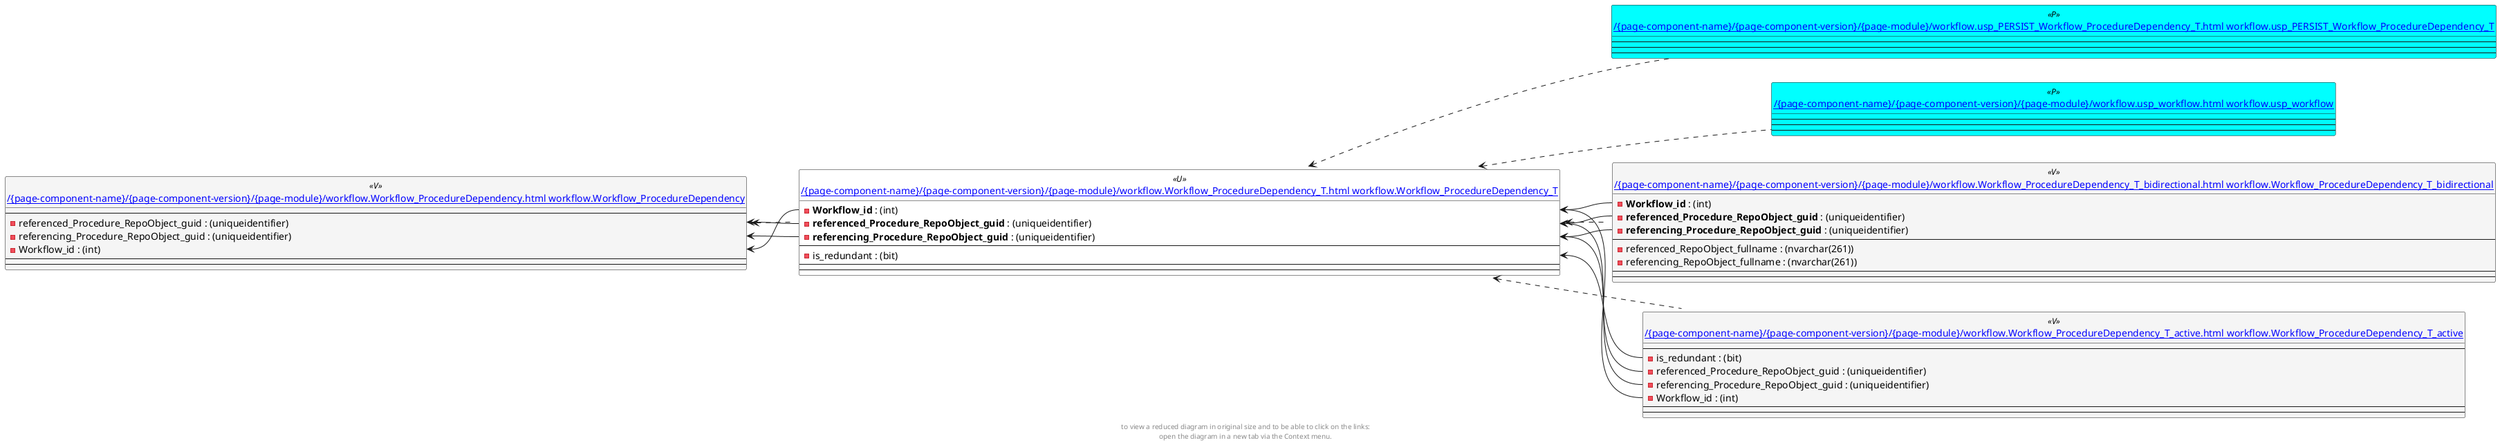 @startuml
left to right direction
'top to bottom direction
hide circle
'avoide "." issues:
set namespaceSeparator none


skinparam class {
  BackgroundColor White
  BackgroundColor<<FN>> Yellow
  BackgroundColor<<FS>> Yellow
  BackgroundColor<<FT>> LightGray
  BackgroundColor<<IF>> Yellow
  BackgroundColor<<IS>> Yellow
  BackgroundColor<<P>> Aqua
  BackgroundColor<<PC>> Aqua
  BackgroundColor<<SN>> Yellow
  BackgroundColor<<SO>> SlateBlue
  BackgroundColor<<TF>> LightGray
  BackgroundColor<<TR>> Tomato
  BackgroundColor<<U>> White
  BackgroundColor<<V>> WhiteSmoke
  BackgroundColor<<X>> Aqua
}


entity "[[{site-url}/{page-component-name}/{page-component-version}/{page-module}/workflow.usp_PERSIST_Workflow_ProcedureDependency_T.html workflow.usp_PERSIST_Workflow_ProcedureDependency_T]]" as workflow.usp_PERSIST_Workflow_ProcedureDependency_T << P >> {
  --
  --
  --
}

entity "[[{site-url}/{page-component-name}/{page-component-version}/{page-module}/workflow.usp_workflow.html workflow.usp_workflow]]" as workflow.usp_workflow << P >> {
  --
  --
  --
}

entity "[[{site-url}/{page-component-name}/{page-component-version}/{page-module}/workflow.Workflow_ProcedureDependency.html workflow.Workflow_ProcedureDependency]]" as workflow.Workflow_ProcedureDependency << V >> {
  --
  - referenced_Procedure_RepoObject_guid : (uniqueidentifier)
  - referencing_Procedure_RepoObject_guid : (uniqueidentifier)
  - Workflow_id : (int)
  --
  --
}

entity "[[{site-url}/{page-component-name}/{page-component-version}/{page-module}/workflow.Workflow_ProcedureDependency_T.html workflow.Workflow_ProcedureDependency_T]]" as workflow.Workflow_ProcedureDependency_T << U >> {
  - **Workflow_id** : (int)
  - **referenced_Procedure_RepoObject_guid** : (uniqueidentifier)
  - **referencing_Procedure_RepoObject_guid** : (uniqueidentifier)
  --
  - is_redundant : (bit)
  --
  --
}

entity "[[{site-url}/{page-component-name}/{page-component-version}/{page-module}/workflow.Workflow_ProcedureDependency_T_active.html workflow.Workflow_ProcedureDependency_T_active]]" as workflow.Workflow_ProcedureDependency_T_active << V >> {
  --
  - is_redundant : (bit)
  - referenced_Procedure_RepoObject_guid : (uniqueidentifier)
  - referencing_Procedure_RepoObject_guid : (uniqueidentifier)
  - Workflow_id : (int)
  --
  --
}

entity "[[{site-url}/{page-component-name}/{page-component-version}/{page-module}/workflow.Workflow_ProcedureDependency_T_bidirectional.html workflow.Workflow_ProcedureDependency_T_bidirectional]]" as workflow.Workflow_ProcedureDependency_T_bidirectional << V >> {
  - **Workflow_id** : (int)
  - **referenced_Procedure_RepoObject_guid** : (uniqueidentifier)
  - **referencing_Procedure_RepoObject_guid** : (uniqueidentifier)
  --
  - referenced_RepoObject_fullname : (nvarchar(261))
  - referencing_RepoObject_fullname : (nvarchar(261))
  --
  --
}

workflow.Workflow_ProcedureDependency <.. workflow.Workflow_ProcedureDependency_T
workflow.Workflow_ProcedureDependency_T <.. workflow.Workflow_ProcedureDependency_T_active
workflow.Workflow_ProcedureDependency_T <.. workflow.usp_workflow
workflow.Workflow_ProcedureDependency_T <.. workflow.usp_PERSIST_Workflow_ProcedureDependency_T
workflow.Workflow_ProcedureDependency_T <.. workflow.Workflow_ProcedureDependency_T_bidirectional
workflow.Workflow_ProcedureDependency::referenced_Procedure_RepoObject_guid <-- workflow.Workflow_ProcedureDependency_T::referenced_Procedure_RepoObject_guid
workflow.Workflow_ProcedureDependency::referencing_Procedure_RepoObject_guid <-- workflow.Workflow_ProcedureDependency_T::referencing_Procedure_RepoObject_guid
workflow.Workflow_ProcedureDependency::Workflow_id <-- workflow.Workflow_ProcedureDependency_T::Workflow_id
workflow.Workflow_ProcedureDependency_T::is_redundant <-- workflow.Workflow_ProcedureDependency_T_active::is_redundant
workflow.Workflow_ProcedureDependency_T::referenced_Procedure_RepoObject_guid <-- workflow.Workflow_ProcedureDependency_T_active::referenced_Procedure_RepoObject_guid
workflow.Workflow_ProcedureDependency_T::referenced_Procedure_RepoObject_guid <-- workflow.Workflow_ProcedureDependency_T_bidirectional::referenced_Procedure_RepoObject_guid
workflow.Workflow_ProcedureDependency_T::referencing_Procedure_RepoObject_guid <-- workflow.Workflow_ProcedureDependency_T_active::referencing_Procedure_RepoObject_guid
workflow.Workflow_ProcedureDependency_T::referencing_Procedure_RepoObject_guid <-- workflow.Workflow_ProcedureDependency_T_bidirectional::referencing_Procedure_RepoObject_guid
workflow.Workflow_ProcedureDependency_T::Workflow_id <-- workflow.Workflow_ProcedureDependency_T_active::Workflow_id
workflow.Workflow_ProcedureDependency_T::Workflow_id <-- workflow.Workflow_ProcedureDependency_T_bidirectional::Workflow_id
footer
to view a reduced diagram in original size and to be able to click on the links:
open the diagram in a new tab via the Context menu.
end footer

@enduml

